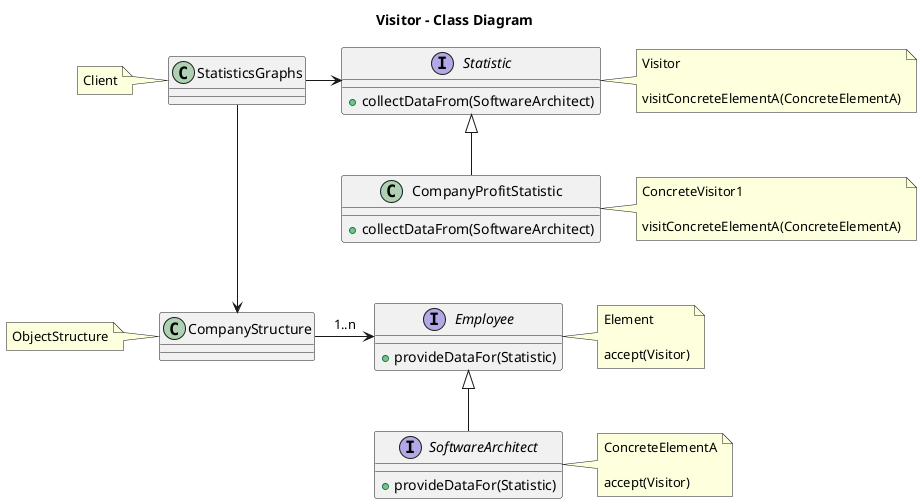 @startuml

title Visitor - Class Diagram

class StatisticsGraphs
note left of StatisticsGraphs
    Client
end note


interface Statistic {
  + collectDataFrom(SoftwareArchitect)
}
note right of Statistic
    Visitor
    
    visitConcreteElementA(ConcreteElementA)
end note


class CompanyProfitStatistic {
  + collectDataFrom(SoftwareArchitect)
}
note right of CompanyProfitStatistic
    ConcreteVisitor1
    
    visitConcreteElementA(ConcreteElementA)
end note


class CompanyStructure
note left of CompanyStructure
    ObjectStructure
end note


interface Employee {
  + provideDataFor(Statistic)
}
note right of Employee
    Element
    
    accept(Visitor)
end note


interface SoftwareArchitect {
  + provideDataFor(Statistic)
}
note right of SoftwareArchitect
    ConcreteElementA
    
    accept(Visitor)
end note


StatisticsGraphs -> Statistic
StatisticsGraphs -down--> CompanyStructure
Statistic <|-down- CompanyProfitStatistic
CompanyStructure -> Employee :1..n
Employee <|-down- SoftwareArchitect

@enduml
